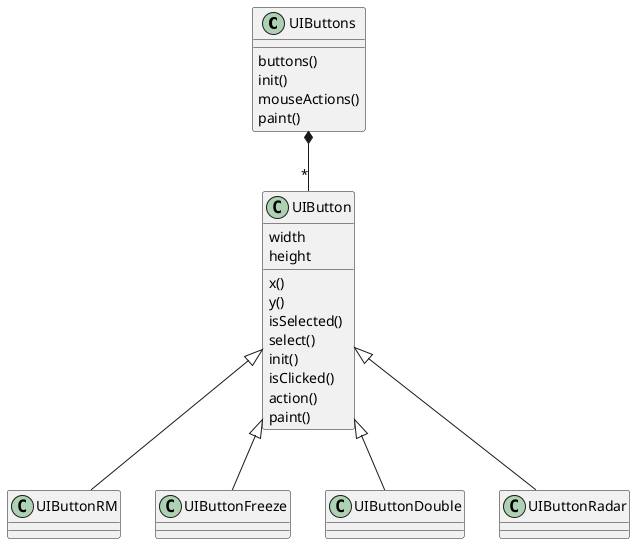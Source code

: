 @startuml

class UIButtons

class UIButton

class UIButtonRM
class UIButtonFreeze
class UIButtonDouble
class UIButtonRadar

UIButtons *-- "*" UIButton

UIButtonRM -up-|> UIButton
UIButtonFreeze -up-|> UIButton
UIButtonDouble -up-|> UIButton
UIButtonRadar -up-|> UIButton

UIButton : width
UIButton : height
UIButton : x()
UIButton : y()
UIButton : isSelected()
UIButton : select()
UIButton : init()
UIButton : isClicked()
UIButton : action()
UIButton : paint()

UIButtons : buttons()
UIButtons : init()
UIButtons : mouseActions()
UIButtons : paint()

@enduml



